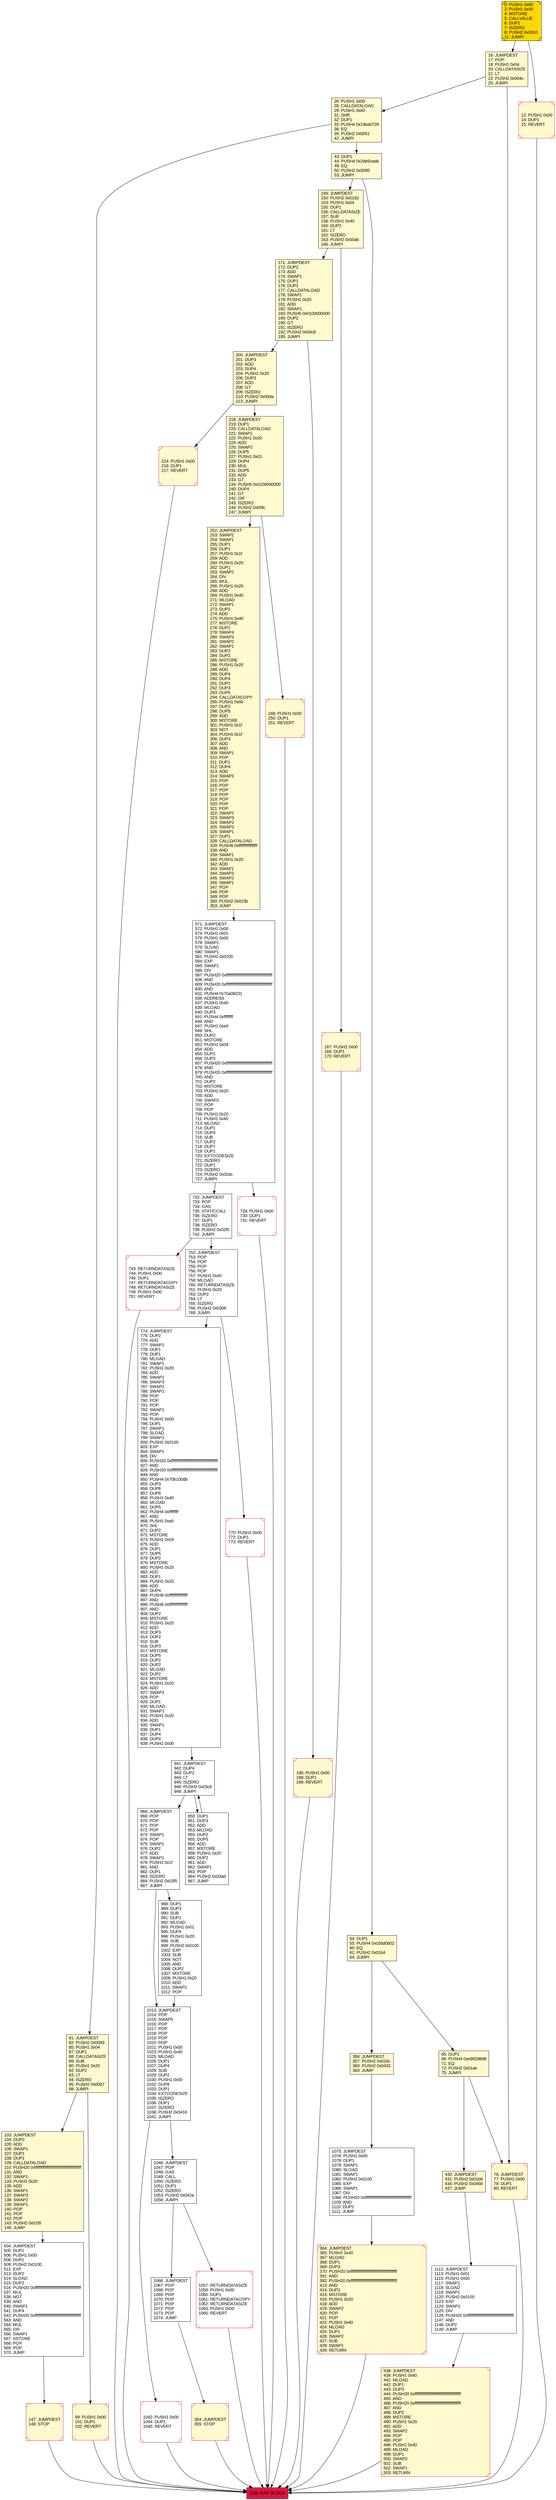 digraph G {
bgcolor=transparent rankdir=UD;
node [shape=box style=filled color=black fillcolor=white fontname=arial fontcolor=black];
504 [label="504: JUMPDEST\l505: DUP1\l506: PUSH1 0x00\l508: DUP1\l509: PUSH2 0x0100\l512: EXP\l513: DUP2\l514: SLOAD\l515: DUP2\l516: PUSH20 0xffffffffffffffffffffffffffffffffffffffff\l537: MUL\l538: NOT\l539: AND\l540: SWAP1\l541: DUP4\l542: PUSH20 0xffffffffffffffffffffffffffffffffffffffff\l563: AND\l564: MUL\l565: OR\l566: SWAP1\l567: SSTORE\l568: POP\l569: POP\l570: JUMP\l" ];
1046 [label="1046: JUMPDEST\l1047: POP\l1048: GAS\l1049: CALL\l1050: ISZERO\l1051: DUP1\l1052: ISZERO\l1053: PUSH2 0x042a\l1056: JUMPI\l" ];
752 [label="752: JUMPDEST\l753: POP\l754: POP\l755: POP\l756: POP\l757: PUSH1 0x40\l759: MLOAD\l760: RETURNDATASIZE\l761: PUSH1 0x20\l763: DUP2\l764: LT\l765: ISZERO\l766: PUSH2 0x0306\l769: JUMPI\l" ];
99 [label="99: PUSH1 0x00\l101: DUP1\l102: REVERT\l" fillcolor=lemonchiffon shape=Msquare color=crimson ];
252 [label="252: JUMPDEST\l253: SWAP2\l254: SWAP1\l255: DUP1\l256: DUP1\l257: PUSH1 0x1f\l259: ADD\l260: PUSH1 0x20\l262: DUP1\l263: SWAP2\l264: DIV\l265: MUL\l266: PUSH1 0x20\l268: ADD\l269: PUSH1 0x40\l271: MLOAD\l272: SWAP1\l273: DUP2\l274: ADD\l275: PUSH1 0x40\l277: MSTORE\l278: DUP1\l279: SWAP4\l280: SWAP3\l281: SWAP2\l282: SWAP1\l283: DUP2\l284: DUP2\l285: MSTORE\l286: PUSH1 0x20\l288: ADD\l289: DUP4\l290: DUP4\l291: DUP1\l292: DUP3\l293: DUP5\l294: CALLDATACOPY\l295: PUSH1 0x00\l297: DUP2\l298: DUP5\l299: ADD\l300: MSTORE\l301: PUSH1 0x1f\l303: NOT\l304: PUSH1 0x1f\l306: DUP3\l307: ADD\l308: AND\l309: SWAP1\l310: POP\l311: DUP1\l312: DUP4\l313: ADD\l314: SWAP3\l315: POP\l316: POP\l317: POP\l318: POP\l319: POP\l320: POP\l321: POP\l322: SWAP2\l323: SWAP3\l324: SWAP2\l325: SWAP3\l326: SWAP1\l327: DUP1\l328: CALLDATALOAD\l329: PUSH8 0xffffffffffffffff\l338: AND\l339: SWAP1\l340: PUSH1 0x20\l342: ADD\l343: SWAP1\l344: SWAP3\l345: SWAP2\l346: SWAP1\l347: POP\l348: POP\l349: POP\l350: PUSH2 0x023b\l353: JUMP\l" fillcolor=lemonchiffon ];
16 [label="16: JUMPDEST\l17: POP\l18: PUSH1 0x04\l20: CALLDATASIZE\l21: LT\l22: PUSH2 0x004c\l25: JUMPI\l" fillcolor=lemonchiffon ];
1112 [label="1112: JUMPDEST\l1113: PUSH1 0x01\l1115: PUSH1 0x00\l1117: SWAP1\l1118: SLOAD\l1119: SWAP1\l1120: PUSH2 0x0100\l1123: EXP\l1124: SWAP1\l1125: DIV\l1126: PUSH20 0xffffffffffffffffffffffffffffffffffffffff\l1147: AND\l1148: DUP2\l1149: JUMP\l" ];
1075 [label="1075: JUMPDEST\l1076: PUSH1 0x00\l1078: DUP1\l1079: SWAP1\l1080: SLOAD\l1081: SWAP1\l1082: PUSH2 0x0100\l1085: EXP\l1086: SWAP1\l1087: DIV\l1088: PUSH20 0xffffffffffffffffffffffffffffffffffffffff\l1109: AND\l1110: DUP2\l1111: JUMP\l" ];
149 [label="149: JUMPDEST\l150: PUSH2 0x0162\l153: PUSH1 0x04\l155: DUP1\l156: CALLDATASIZE\l157: SUB\l158: PUSH1 0x40\l160: DUP2\l161: LT\l162: ISZERO\l163: PUSH2 0x00ab\l166: JUMPI\l" fillcolor=lemonchiffon ];
167 [label="167: PUSH1 0x00\l169: DUP1\l170: REVERT\l" fillcolor=lemonchiffon shape=Msquare color=crimson ];
147 [label="147: JUMPDEST\l148: STOP\l" fillcolor=lemonchiffon shape=Msquare color=crimson ];
571 [label="571: JUMPDEST\l572: PUSH1 0x00\l574: PUSH1 0x01\l576: PUSH1 0x00\l578: SWAP1\l579: SLOAD\l580: SWAP1\l581: PUSH2 0x0100\l584: EXP\l585: SWAP1\l586: DIV\l587: PUSH20 0xffffffffffffffffffffffffffffffffffffffff\l608: AND\l609: PUSH20 0xffffffffffffffffffffffffffffffffffffffff\l630: AND\l631: PUSH4 0x70a08231\l636: ADDRESS\l637: PUSH1 0x40\l639: MLOAD\l640: DUP3\l641: PUSH4 0xffffffff\l646: AND\l647: PUSH1 0xe0\l649: SHL\l650: DUP2\l651: MSTORE\l652: PUSH1 0x04\l654: ADD\l655: DUP1\l656: DUP3\l657: PUSH20 0xffffffffffffffffffffffffffffffffffffffff\l678: AND\l679: PUSH20 0xffffffffffffffffffffffffffffffffffffffff\l700: AND\l701: DUP2\l702: MSTORE\l703: PUSH1 0x20\l705: ADD\l706: SWAP2\l707: POP\l708: POP\l709: PUSH1 0x20\l711: PUSH1 0x40\l713: MLOAD\l714: DUP1\l715: DUP4\l716: SUB\l717: DUP2\l718: DUP7\l719: DUP1\l720: EXTCODESIZE\l721: ISZERO\l722: DUP1\l723: ISZERO\l724: PUSH2 0x02dc\l727: JUMPI\l" ];
76 [label="76: JUMPDEST\l77: PUSH1 0x00\l79: DUP1\l80: REVERT\l" fillcolor=lemonchiffon shape=Msquare color=crimson ];
43 [label="43: DUP1\l44: PUSH4 0x2de5ceab\l49: EQ\l50: PUSH2 0x0095\l53: JUMPI\l" fillcolor=lemonchiffon ];
171 [label="171: JUMPDEST\l172: DUP2\l173: ADD\l174: SWAP1\l175: DUP1\l176: DUP1\l177: CALLDATALOAD\l178: SWAP1\l179: PUSH1 0x20\l181: ADD\l182: SWAP1\l183: PUSH5 0x0100000000\l189: DUP2\l190: GT\l191: ISZERO\l192: PUSH2 0x00c8\l195: JUMPI\l" fillcolor=lemonchiffon ];
430 [label="430: JUMPDEST\l431: PUSH2 0x01b6\l434: PUSH2 0x0458\l437: JUMP\l" fillcolor=lemonchiffon ];
356 [label="356: JUMPDEST\l357: PUSH2 0x016c\l360: PUSH2 0x0433\l363: JUMP\l" fillcolor=lemonchiffon ];
988 [label="988: DUP1\l989: DUP3\l990: SUB\l991: DUP1\l992: MLOAD\l993: PUSH1 0x01\l995: DUP4\l996: PUSH1 0x20\l998: SUB\l999: PUSH2 0x0100\l1002: EXP\l1003: SUB\l1004: NOT\l1005: AND\l1006: DUP2\l1007: MSTORE\l1008: PUSH1 0x20\l1010: ADD\l1011: SWAP2\l1012: POP\l" ];
0 [label="0: PUSH1 0x80\l2: PUSH1 0x40\l4: MSTORE\l5: CALLVALUE\l6: DUP1\l7: ISZERO\l8: PUSH2 0x0010\l11: JUMPI\l" fillcolor=lemonchiffon shape=Msquare fillcolor=gold ];
103 [label="103: JUMPDEST\l104: DUP2\l105: ADD\l106: SWAP1\l107: DUP1\l108: DUP1\l109: CALLDATALOAD\l110: PUSH20 0xffffffffffffffffffffffffffffffffffffffff\l131: AND\l132: SWAP1\l133: PUSH1 0x20\l135: ADD\l136: SWAP1\l137: SWAP3\l138: SWAP2\l139: SWAP1\l140: POP\l141: POP\l142: POP\l143: PUSH2 0x01f8\l146: JUMP\l" fillcolor=lemonchiffon ];
248 [label="248: PUSH1 0x00\l250: DUP1\l251: REVERT\l" fillcolor=lemonchiffon shape=Msquare color=crimson ];
774 [label="774: JUMPDEST\l775: DUP2\l776: ADD\l777: SWAP1\l778: DUP1\l779: DUP1\l780: MLOAD\l781: SWAP1\l782: PUSH1 0x20\l784: ADD\l785: SWAP1\l786: SWAP3\l787: SWAP2\l788: SWAP1\l789: POP\l790: POP\l791: POP\l792: SWAP1\l793: POP\l794: PUSH1 0x00\l796: DUP1\l797: SWAP1\l798: SLOAD\l799: SWAP1\l800: PUSH2 0x0100\l803: EXP\l804: SWAP1\l805: DIV\l806: PUSH20 0xffffffffffffffffffffffffffffffffffffffff\l827: AND\l828: PUSH20 0xffffffffffffffffffffffffffffffffffffffff\l849: AND\l850: PUSH4 0x70b100db\l855: DUP3\l856: DUP6\l857: DUP6\l858: PUSH1 0x40\l860: MLOAD\l861: DUP5\l862: PUSH4 0xffffffff\l867: AND\l868: PUSH1 0xe0\l870: SHL\l871: DUP2\l872: MSTORE\l873: PUSH1 0x04\l875: ADD\l876: DUP1\l877: DUP5\l878: DUP2\l879: MSTORE\l880: PUSH1 0x20\l882: ADD\l883: DUP1\l884: PUSH1 0x20\l886: ADD\l887: DUP4\l888: PUSH8 0xffffffffffffffff\l897: AND\l898: PUSH8 0xffffffffffffffff\l907: AND\l908: DUP2\l909: MSTORE\l910: PUSH1 0x20\l912: ADD\l913: DUP3\l914: DUP2\l915: SUB\l916: DUP3\l917: MSTORE\l918: DUP5\l919: DUP2\l920: DUP2\l921: MLOAD\l922: DUP2\l923: MSTORE\l924: PUSH1 0x20\l926: ADD\l927: SWAP2\l928: POP\l929: DUP1\l930: MLOAD\l931: SWAP1\l932: PUSH1 0x20\l934: ADD\l935: SWAP1\l936: DUP1\l937: DUP4\l938: DUP4\l939: PUSH1 0x00\l" ];
968 [label="968: JUMPDEST\l969: POP\l970: POP\l971: POP\l972: POP\l973: SWAP1\l974: POP\l975: SWAP1\l976: DUP2\l977: ADD\l978: SWAP1\l979: PUSH1 0x1f\l981: AND\l982: DUP1\l983: ISZERO\l984: PUSH2 0x03f5\l987: JUMPI\l" ];
26 [label="26: PUSH1 0x00\l28: CALLDATALOAD\l29: PUSH1 0xe0\l31: SHR\l32: DUP1\l33: PUSH4 0x19ba0726\l38: EQ\l39: PUSH2 0x0051\l42: JUMPI\l" fillcolor=lemonchiffon ];
770 [label="770: PUSH1 0x00\l772: DUP1\l773: REVERT\l" shape=Msquare color=crimson ];
196 [label="196: PUSH1 0x00\l198: DUP1\l199: REVERT\l" fillcolor=lemonchiffon shape=Msquare color=crimson ];
438 [label="438: JUMPDEST\l439: PUSH1 0x40\l441: MLOAD\l442: DUP1\l443: DUP3\l444: PUSH20 0xffffffffffffffffffffffffffffffffffffffff\l465: AND\l466: PUSH20 0xffffffffffffffffffffffffffffffffffffffff\l487: AND\l488: DUP2\l489: MSTORE\l490: PUSH1 0x20\l492: ADD\l493: SWAP2\l494: POP\l495: POP\l496: PUSH1 0x40\l498: MLOAD\l499: DUP1\l500: SWAP2\l501: SUB\l502: SWAP1\l503: RETURN\l" fillcolor=lemonchiffon shape=Msquare color=crimson ];
218 [label="218: JUMPDEST\l219: DUP1\l220: CALLDATALOAD\l221: SWAP1\l222: PUSH1 0x20\l224: ADD\l225: SWAP2\l226: DUP5\l227: PUSH1 0x01\l229: DUP4\l230: MUL\l231: DUP5\l232: ADD\l233: GT\l234: PUSH5 0x0100000000\l240: DUP4\l241: GT\l242: OR\l243: ISZERO\l244: PUSH2 0x00fc\l247: JUMPI\l" fillcolor=lemonchiffon ];
54 [label="54: DUP1\l55: PUSH4 0xc55d0b02\l60: EQ\l61: PUSH2 0x0164\l64: JUMPI\l" fillcolor=lemonchiffon ];
12 [label="12: PUSH1 0x00\l14: DUP1\l15: REVERT\l" fillcolor=lemonchiffon shape=Msquare color=crimson ];
200 [label="200: JUMPDEST\l201: DUP3\l202: ADD\l203: DUP4\l204: PUSH1 0x20\l206: DUP3\l207: ADD\l208: GT\l209: ISZERO\l210: PUSH2 0x00da\l213: JUMPI\l" fillcolor=lemonchiffon ];
950 [label="950: DUP1\l951: DUP3\l952: ADD\l953: MLOAD\l954: DUP2\l955: DUP5\l956: ADD\l957: MSTORE\l958: PUSH1 0x20\l960: DUP2\l961: ADD\l962: SWAP1\l963: POP\l964: PUSH2 0x03ad\l967: JUMP\l" ];
65 [label="65: DUP1\l66: PUSH4 0xe992d8d8\l71: EQ\l72: PUSH2 0x01ae\l75: JUMPI\l" fillcolor=lemonchiffon ];
1042 [label="1042: PUSH1 0x00\l1044: DUP1\l1045: REVERT\l" shape=Msquare color=crimson ];
354 [label="354: JUMPDEST\l355: STOP\l" fillcolor=lemonchiffon shape=Msquare color=crimson ];
1013 [label="1013: JUMPDEST\l1014: POP\l1015: SWAP5\l1016: POP\l1017: POP\l1018: POP\l1019: POP\l1020: POP\l1021: PUSH1 0x00\l1023: PUSH1 0x40\l1025: MLOAD\l1026: DUP1\l1027: DUP4\l1028: SUB\l1029: DUP2\l1030: PUSH1 0x00\l1032: DUP8\l1033: DUP1\l1034: EXTCODESIZE\l1035: ISZERO\l1036: DUP1\l1037: ISZERO\l1038: PUSH2 0x0416\l1041: JUMPI\l" ];
1066 [label="1066: JUMPDEST\l1067: POP\l1068: POP\l1069: POP\l1070: POP\l1071: POP\l1072: POP\l1073: POP\l1074: JUMP\l" ];
214 [label="214: PUSH1 0x00\l216: DUP1\l217: REVERT\l" fillcolor=lemonchiffon shape=Msquare color=crimson ];
941 [label="941: JUMPDEST\l942: DUP4\l943: DUP2\l944: LT\l945: ISZERO\l946: PUSH2 0x03c8\l949: JUMPI\l" ];
81 [label="81: JUMPDEST\l82: PUSH2 0x0093\l85: PUSH1 0x04\l87: DUP1\l88: CALLDATASIZE\l89: SUB\l90: PUSH1 0x20\l92: DUP2\l93: LT\l94: ISZERO\l95: PUSH2 0x0067\l98: JUMPI\l" fillcolor=lemonchiffon ];
728 [label="728: PUSH1 0x00\l730: DUP1\l731: REVERT\l" shape=Msquare color=crimson ];
1057 [label="1057: RETURNDATASIZE\l1058: PUSH1 0x00\l1060: DUP1\l1061: RETURNDATACOPY\l1062: RETURNDATASIZE\l1063: PUSH1 0x00\l1065: REVERT\l" shape=Msquare color=crimson ];
732 [label="732: JUMPDEST\l733: POP\l734: GAS\l735: STATICCALL\l736: ISZERO\l737: DUP1\l738: ISZERO\l739: PUSH2 0x02f0\l742: JUMPI\l" ];
743 [label="743: RETURNDATASIZE\l744: PUSH1 0x00\l746: DUP1\l747: RETURNDATACOPY\l748: RETURNDATASIZE\l749: PUSH1 0x00\l751: REVERT\l" shape=Msquare color=crimson ];
1150 [label="1150: EXIT BLOCK\l" fillcolor=crimson ];
364 [label="364: JUMPDEST\l365: PUSH1 0x40\l367: MLOAD\l368: DUP1\l369: DUP3\l370: PUSH20 0xffffffffffffffffffffffffffffffffffffffff\l391: AND\l392: PUSH20 0xffffffffffffffffffffffffffffffffffffffff\l413: AND\l414: DUP2\l415: MSTORE\l416: PUSH1 0x20\l418: ADD\l419: SWAP2\l420: POP\l421: POP\l422: PUSH1 0x40\l424: MLOAD\l425: DUP1\l426: SWAP2\l427: SUB\l428: SWAP1\l429: RETURN\l" fillcolor=lemonchiffon shape=Msquare color=crimson ];
149 -> 167;
732 -> 743;
743 -> 1150;
200 -> 218;
252 -> 571;
504 -> 147;
728 -> 1150;
354 -> 1150;
214 -> 1150;
968 -> 988;
43 -> 149;
356 -> 1075;
149 -> 171;
103 -> 504;
200 -> 214;
941 -> 950;
950 -> 941;
54 -> 65;
752 -> 774;
196 -> 1150;
438 -> 1150;
0 -> 16;
43 -> 54;
65 -> 430;
988 -> 1013;
1112 -> 438;
16 -> 26;
248 -> 1150;
26 -> 43;
218 -> 252;
968 -> 1013;
218 -> 248;
0 -> 12;
1046 -> 1066;
76 -> 1150;
1046 -> 1057;
1075 -> 364;
81 -> 99;
571 -> 732;
99 -> 1150;
732 -> 752;
571 -> 728;
54 -> 356;
1066 -> 354;
364 -> 1150;
1057 -> 1150;
1013 -> 1042;
16 -> 76;
1042 -> 1150;
12 -> 1150;
430 -> 1112;
26 -> 81;
770 -> 1150;
81 -> 103;
752 -> 770;
941 -> 968;
774 -> 941;
171 -> 196;
1013 -> 1046;
65 -> 76;
167 -> 1150;
147 -> 1150;
171 -> 200;
}